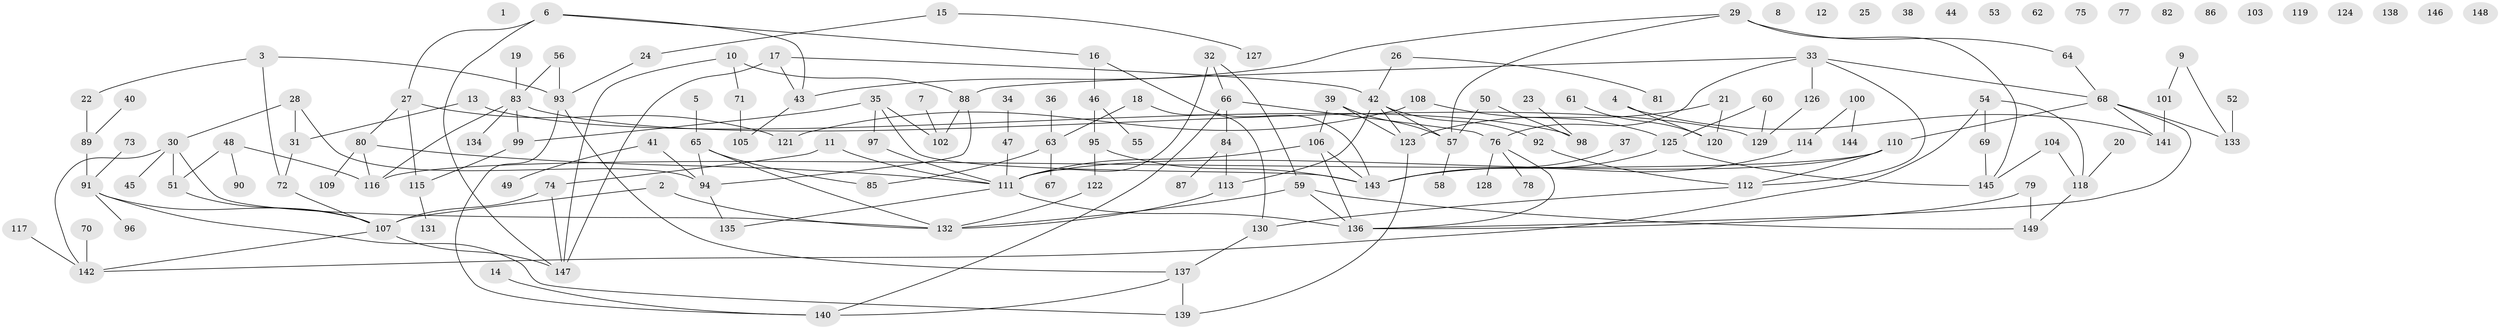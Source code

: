 // Generated by graph-tools (version 1.1) at 2025/49/03/09/25 03:49:08]
// undirected, 149 vertices, 183 edges
graph export_dot {
graph [start="1"]
  node [color=gray90,style=filled];
  1;
  2;
  3;
  4;
  5;
  6;
  7;
  8;
  9;
  10;
  11;
  12;
  13;
  14;
  15;
  16;
  17;
  18;
  19;
  20;
  21;
  22;
  23;
  24;
  25;
  26;
  27;
  28;
  29;
  30;
  31;
  32;
  33;
  34;
  35;
  36;
  37;
  38;
  39;
  40;
  41;
  42;
  43;
  44;
  45;
  46;
  47;
  48;
  49;
  50;
  51;
  52;
  53;
  54;
  55;
  56;
  57;
  58;
  59;
  60;
  61;
  62;
  63;
  64;
  65;
  66;
  67;
  68;
  69;
  70;
  71;
  72;
  73;
  74;
  75;
  76;
  77;
  78;
  79;
  80;
  81;
  82;
  83;
  84;
  85;
  86;
  87;
  88;
  89;
  90;
  91;
  92;
  93;
  94;
  95;
  96;
  97;
  98;
  99;
  100;
  101;
  102;
  103;
  104;
  105;
  106;
  107;
  108;
  109;
  110;
  111;
  112;
  113;
  114;
  115;
  116;
  117;
  118;
  119;
  120;
  121;
  122;
  123;
  124;
  125;
  126;
  127;
  128;
  129;
  130;
  131;
  132;
  133;
  134;
  135;
  136;
  137;
  138;
  139;
  140;
  141;
  142;
  143;
  144;
  145;
  146;
  147;
  148;
  149;
  2 -- 107;
  2 -- 132;
  3 -- 22;
  3 -- 72;
  3 -- 93;
  4 -- 120;
  4 -- 141;
  5 -- 65;
  6 -- 16;
  6 -- 27;
  6 -- 43;
  6 -- 147;
  7 -- 102;
  9 -- 101;
  9 -- 133;
  10 -- 71;
  10 -- 88;
  10 -- 147;
  11 -- 74;
  11 -- 111;
  13 -- 31;
  13 -- 98;
  14 -- 140;
  15 -- 24;
  15 -- 127;
  16 -- 46;
  16 -- 143;
  17 -- 42;
  17 -- 43;
  17 -- 147;
  18 -- 63;
  18 -- 130;
  19 -- 83;
  20 -- 118;
  21 -- 120;
  21 -- 123;
  22 -- 89;
  23 -- 98;
  24 -- 93;
  26 -- 42;
  26 -- 81;
  27 -- 80;
  27 -- 115;
  27 -- 121;
  28 -- 30;
  28 -- 31;
  28 -- 94;
  29 -- 43;
  29 -- 57;
  29 -- 64;
  29 -- 145;
  30 -- 45;
  30 -- 51;
  30 -- 132;
  30 -- 142;
  31 -- 72;
  32 -- 59;
  32 -- 66;
  32 -- 111;
  33 -- 68;
  33 -- 76;
  33 -- 88;
  33 -- 112;
  33 -- 126;
  34 -- 47;
  35 -- 97;
  35 -- 99;
  35 -- 102;
  35 -- 143;
  36 -- 63;
  37 -- 143;
  39 -- 57;
  39 -- 106;
  39 -- 123;
  40 -- 89;
  41 -- 49;
  41 -- 94;
  42 -- 57;
  42 -- 92;
  42 -- 113;
  42 -- 123;
  43 -- 105;
  46 -- 55;
  46 -- 95;
  47 -- 111;
  48 -- 51;
  48 -- 90;
  48 -- 116;
  50 -- 57;
  50 -- 98;
  51 -- 107;
  52 -- 133;
  54 -- 69;
  54 -- 118;
  54 -- 142;
  56 -- 83;
  56 -- 93;
  57 -- 58;
  59 -- 132;
  59 -- 136;
  59 -- 149;
  60 -- 125;
  60 -- 129;
  61 -- 120;
  63 -- 67;
  63 -- 85;
  64 -- 68;
  65 -- 85;
  65 -- 94;
  65 -- 132;
  66 -- 76;
  66 -- 84;
  66 -- 140;
  68 -- 110;
  68 -- 133;
  68 -- 136;
  68 -- 141;
  69 -- 145;
  70 -- 142;
  71 -- 105;
  72 -- 107;
  73 -- 91;
  74 -- 107;
  74 -- 147;
  76 -- 78;
  76 -- 128;
  76 -- 136;
  79 -- 136;
  79 -- 149;
  80 -- 109;
  80 -- 111;
  80 -- 116;
  83 -- 99;
  83 -- 116;
  83 -- 129;
  83 -- 134;
  84 -- 87;
  84 -- 113;
  88 -- 94;
  88 -- 102;
  89 -- 91;
  91 -- 96;
  91 -- 107;
  91 -- 139;
  92 -- 112;
  93 -- 137;
  93 -- 140;
  94 -- 135;
  95 -- 122;
  95 -- 143;
  97 -- 111;
  99 -- 115;
  100 -- 114;
  100 -- 144;
  101 -- 141;
  104 -- 118;
  104 -- 145;
  106 -- 111;
  106 -- 136;
  106 -- 143;
  107 -- 142;
  107 -- 147;
  108 -- 121;
  108 -- 125;
  110 -- 111;
  110 -- 112;
  110 -- 116;
  111 -- 135;
  111 -- 136;
  112 -- 130;
  113 -- 132;
  114 -- 143;
  115 -- 131;
  117 -- 142;
  118 -- 149;
  122 -- 132;
  123 -- 139;
  125 -- 143;
  125 -- 145;
  126 -- 129;
  130 -- 137;
  137 -- 139;
  137 -- 140;
}
